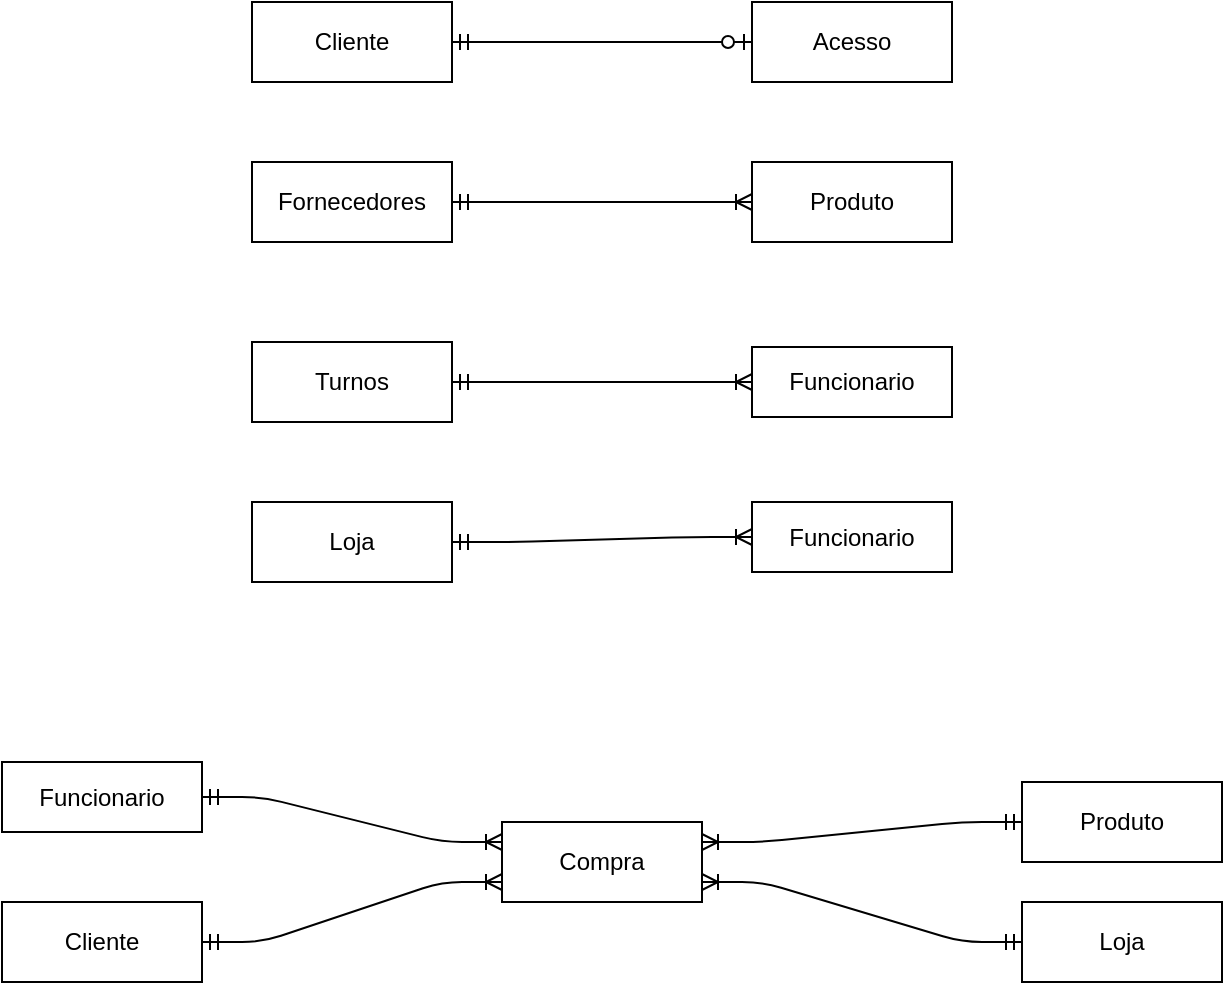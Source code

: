 <mxfile version="14.7.7" type="device"><diagram id="R2lEEEUBdFMjLlhIrx00" name="Page-1"><mxGraphModel dx="1422" dy="762" grid="1" gridSize="10" guides="1" tooltips="1" connect="1" arrows="1" fold="1" page="1" pageScale="1" pageWidth="850" pageHeight="1100" math="0" shadow="0" extFonts="Permanent Marker^https://fonts.googleapis.com/css?family=Permanent+Marker"><root><mxCell id="0"/><mxCell id="1" parent="0"/><mxCell id="mvYu6SNWPPCtTXaKKdv6-1" value="Cliente" style="whiteSpace=wrap;html=1;align=center;" parent="1" vertex="1"><mxGeometry x="245" y="40" width="100" height="40" as="geometry"/></mxCell><mxCell id="mvYu6SNWPPCtTXaKKdv6-2" value="Compra" style="whiteSpace=wrap;html=1;align=center;" parent="1" vertex="1"><mxGeometry x="370" y="450" width="100" height="40" as="geometry"/></mxCell><mxCell id="mvYu6SNWPPCtTXaKKdv6-3" value="Produto&lt;br&gt;" style="whiteSpace=wrap;html=1;align=center;" parent="1" vertex="1"><mxGeometry x="495" y="120" width="100" height="40" as="geometry"/></mxCell><mxCell id="mvYu6SNWPPCtTXaKKdv6-4" value="Funcionario" style="whiteSpace=wrap;html=1;align=center;" parent="1" vertex="1"><mxGeometry x="495" y="212.5" width="100" height="35" as="geometry"/></mxCell><mxCell id="mvYu6SNWPPCtTXaKKdv6-5" value="Fornecedores" style="whiteSpace=wrap;html=1;align=center;" parent="1" vertex="1"><mxGeometry x="245" y="120" width="100" height="40" as="geometry"/></mxCell><mxCell id="mvYu6SNWPPCtTXaKKdv6-7" value="Turnos" style="whiteSpace=wrap;html=1;align=center;" parent="1" vertex="1"><mxGeometry x="245" y="210" width="100" height="40" as="geometry"/></mxCell><mxCell id="mvYu6SNWPPCtTXaKKdv6-8" value="Acesso" style="whiteSpace=wrap;html=1;align=center;" parent="1" vertex="1"><mxGeometry x="495" y="40" width="100" height="40" as="geometry"/></mxCell><mxCell id="mvYu6SNWPPCtTXaKKdv6-9" value="Loja" style="whiteSpace=wrap;html=1;align=center;" parent="1" vertex="1"><mxGeometry x="245" y="290" width="100" height="40" as="geometry"/></mxCell><mxCell id="mvYu6SNWPPCtTXaKKdv6-11" value="" style="edgeStyle=entityRelationEdgeStyle;fontSize=12;html=1;endArrow=ERzeroToOne;startArrow=ERmandOne;exitX=1;exitY=0.5;exitDx=0;exitDy=0;entryX=0;entryY=0.5;entryDx=0;entryDy=0;" parent="1" source="mvYu6SNWPPCtTXaKKdv6-1" target="mvYu6SNWPPCtTXaKKdv6-8" edge="1"><mxGeometry width="100" height="100" relative="1" as="geometry"><mxPoint x="385" y="150" as="sourcePoint"/><mxPoint x="485" y="50" as="targetPoint"/></mxGeometry></mxCell><mxCell id="mvYu6SNWPPCtTXaKKdv6-13" value="" style="edgeStyle=entityRelationEdgeStyle;fontSize=12;html=1;endArrow=ERoneToMany;startArrow=ERmandOne;exitX=1;exitY=0.5;exitDx=0;exitDy=0;entryX=0;entryY=0.5;entryDx=0;entryDy=0;" parent="1" source="mvYu6SNWPPCtTXaKKdv6-7" edge="1" target="mvYu6SNWPPCtTXaKKdv6-4"><mxGeometry width="100" height="100" relative="1" as="geometry"><mxPoint x="635" y="320" as="sourcePoint"/><mxPoint x="505" y="230" as="targetPoint"/></mxGeometry></mxCell><mxCell id="mvYu6SNWPPCtTXaKKdv6-14" value="Funcionario" style="whiteSpace=wrap;html=1;align=center;" parent="1" vertex="1"><mxGeometry x="495" y="290" width="100" height="35" as="geometry"/></mxCell><mxCell id="mvYu6SNWPPCtTXaKKdv6-16" value="" style="edgeStyle=entityRelationEdgeStyle;fontSize=12;html=1;endArrow=ERoneToMany;startArrow=ERmandOne;exitX=1;exitY=0.5;exitDx=0;exitDy=0;" parent="1" source="mvYu6SNWPPCtTXaKKdv6-9" target="mvYu6SNWPPCtTXaKKdv6-14" edge="1"><mxGeometry width="100" height="100" relative="1" as="geometry"><mxPoint x="565" y="330" as="sourcePoint"/><mxPoint x="665" y="230" as="targetPoint"/></mxGeometry></mxCell><mxCell id="mvYu6SNWPPCtTXaKKdv6-18" value="Funcionario" style="whiteSpace=wrap;html=1;align=center;" parent="1" vertex="1"><mxGeometry x="120" y="420" width="100" height="35" as="geometry"/></mxCell><mxCell id="mvYu6SNWPPCtTXaKKdv6-19" value="Cliente" style="whiteSpace=wrap;html=1;align=center;" parent="1" vertex="1"><mxGeometry x="120" y="490" width="100" height="40" as="geometry"/></mxCell><mxCell id="mvYu6SNWPPCtTXaKKdv6-20" value="Loja" style="whiteSpace=wrap;html=1;align=center;" parent="1" vertex="1"><mxGeometry x="630" y="490" width="100" height="40" as="geometry"/></mxCell><mxCell id="mvYu6SNWPPCtTXaKKdv6-21" value="Produto&lt;br&gt;" style="whiteSpace=wrap;html=1;align=center;" parent="1" vertex="1"><mxGeometry x="630" y="430" width="100" height="40" as="geometry"/></mxCell><mxCell id="mvYu6SNWPPCtTXaKKdv6-30" value="" style="edgeStyle=entityRelationEdgeStyle;fontSize=12;html=1;endArrow=ERoneToMany;startArrow=ERmandOne;exitX=1;exitY=0.5;exitDx=0;exitDy=0;entryX=0;entryY=0.75;entryDx=0;entryDy=0;" parent="1" source="mvYu6SNWPPCtTXaKKdv6-19" target="mvYu6SNWPPCtTXaKKdv6-2" edge="1"><mxGeometry width="100" height="100" relative="1" as="geometry"><mxPoint x="270" y="540" as="sourcePoint"/><mxPoint x="370" y="440" as="targetPoint"/></mxGeometry></mxCell><mxCell id="mvYu6SNWPPCtTXaKKdv6-32" value="" style="edgeStyle=entityRelationEdgeStyle;fontSize=12;html=1;endArrow=ERoneToMany;startArrow=ERmandOne;exitX=1;exitY=0.5;exitDx=0;exitDy=0;entryX=0;entryY=0.25;entryDx=0;entryDy=0;" parent="1" source="mvYu6SNWPPCtTXaKKdv6-18" target="mvYu6SNWPPCtTXaKKdv6-2" edge="1"><mxGeometry width="100" height="100" relative="1" as="geometry"><mxPoint x="170" y="350" as="sourcePoint"/><mxPoint x="390" y="450" as="targetPoint"/></mxGeometry></mxCell><mxCell id="mvYu6SNWPPCtTXaKKdv6-36" value="" style="edgeStyle=entityRelationEdgeStyle;fontSize=12;html=1;endArrow=ERoneToMany;startArrow=ERmandOne;entryX=1;entryY=0.75;entryDx=0;entryDy=0;exitX=0;exitY=0.5;exitDx=0;exitDy=0;" parent="1" source="mvYu6SNWPPCtTXaKKdv6-20" target="mvYu6SNWPPCtTXaKKdv6-2" edge="1"><mxGeometry width="100" height="100" relative="1" as="geometry"><mxPoint x="610" y="530" as="sourcePoint"/><mxPoint x="590" y="530" as="targetPoint"/></mxGeometry></mxCell><mxCell id="dO7WV9shmNKp36_FQSih-3" value="" style="edgeStyle=entityRelationEdgeStyle;fontSize=12;html=1;endArrow=ERoneToMany;startArrow=ERmandOne;exitX=1;exitY=0.5;exitDx=0;exitDy=0;entryX=0;entryY=0.5;entryDx=0;entryDy=0;" edge="1" parent="1" source="mvYu6SNWPPCtTXaKKdv6-5" target="mvYu6SNWPPCtTXaKKdv6-3"><mxGeometry width="100" height="100" relative="1" as="geometry"><mxPoint x="345" y="128.75" as="sourcePoint"/><mxPoint x="495" y="151.25" as="targetPoint"/></mxGeometry></mxCell><mxCell id="dO7WV9shmNKp36_FQSih-5" value="" style="edgeStyle=entityRelationEdgeStyle;fontSize=12;html=1;endArrow=ERoneToMany;startArrow=ERmandOne;entryX=1;entryY=0.25;entryDx=0;entryDy=0;exitX=0;exitY=0.5;exitDx=0;exitDy=0;" edge="1" parent="1" source="mvYu6SNWPPCtTXaKKdv6-21" target="mvYu6SNWPPCtTXaKKdv6-2"><mxGeometry width="100" height="100" relative="1" as="geometry"><mxPoint x="540" y="380" as="sourcePoint"/><mxPoint x="380" y="350" as="targetPoint"/></mxGeometry></mxCell></root></mxGraphModel></diagram></mxfile>